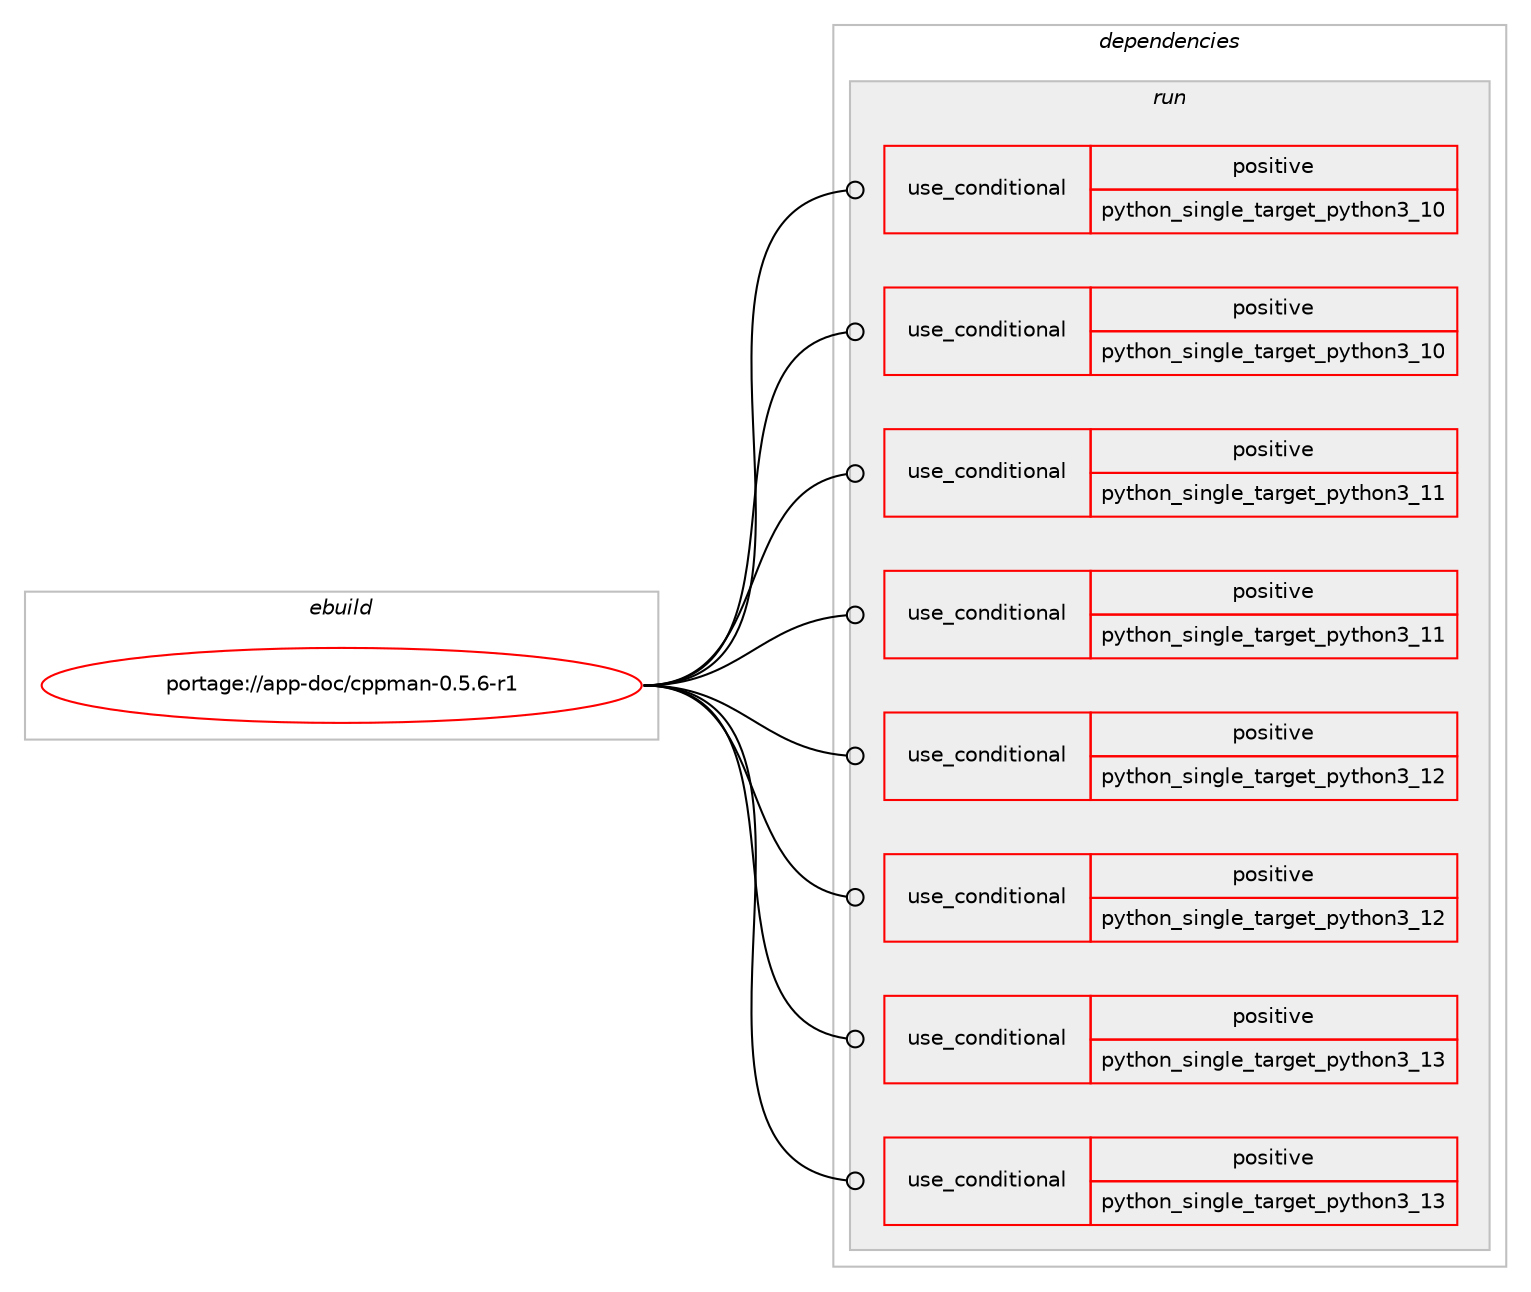 digraph prolog {

# *************
# Graph options
# *************

newrank=true;
concentrate=true;
compound=true;
graph [rankdir=LR,fontname=Helvetica,fontsize=10,ranksep=1.5];#, ranksep=2.5, nodesep=0.2];
edge  [arrowhead=vee];
node  [fontname=Helvetica,fontsize=10];

# **********
# The ebuild
# **********

subgraph cluster_leftcol {
color=gray;
rank=same;
label=<<i>ebuild</i>>;
id [label="portage://app-doc/cppman-0.5.6-r1", color=red, width=4, href="../app-doc/cppman-0.5.6-r1.svg"];
}

# ****************
# The dependencies
# ****************

subgraph cluster_midcol {
color=gray;
label=<<i>dependencies</i>>;
subgraph cluster_compile {
fillcolor="#eeeeee";
style=filled;
label=<<i>compile</i>>;
}
subgraph cluster_compileandrun {
fillcolor="#eeeeee";
style=filled;
label=<<i>compile and run</i>>;
}
subgraph cluster_run {
fillcolor="#eeeeee";
style=filled;
label=<<i>run</i>>;
subgraph cond3774 {
dependency6168 [label=<<TABLE BORDER="0" CELLBORDER="1" CELLSPACING="0" CELLPADDING="4"><TR><TD ROWSPAN="3" CELLPADDING="10">use_conditional</TD></TR><TR><TD>positive</TD></TR><TR><TD>python_single_target_python3_10</TD></TR></TABLE>>, shape=none, color=red];
# *** BEGIN UNKNOWN DEPENDENCY TYPE (TODO) ***
# dependency6168 -> package_dependency(portage://app-doc/cppman-0.5.6-r1,run,no,dev-lang,python,none,[,,],[slot(3.10)],[use(enable(sqlite),none),use(enable(threads),positive)])
# *** END UNKNOWN DEPENDENCY TYPE (TODO) ***

}
id:e -> dependency6168:w [weight=20,style="solid",arrowhead="odot"];
subgraph cond3775 {
dependency6169 [label=<<TABLE BORDER="0" CELLBORDER="1" CELLSPACING="0" CELLPADDING="4"><TR><TD ROWSPAN="3" CELLPADDING="10">use_conditional</TD></TR><TR><TD>positive</TD></TR><TR><TD>python_single_target_python3_10</TD></TR></TABLE>>, shape=none, color=red];
# *** BEGIN UNKNOWN DEPENDENCY TYPE (TODO) ***
# dependency6169 -> package_dependency(portage://app-doc/cppman-0.5.6-r1,run,no,dev-python,beautifulsoup4,none,[,,],[],[use(enable(python_targets_python3_10),negative)])
# *** END UNKNOWN DEPENDENCY TYPE (TODO) ***

# *** BEGIN UNKNOWN DEPENDENCY TYPE (TODO) ***
# dependency6169 -> package_dependency(portage://app-doc/cppman-0.5.6-r1,run,no,dev-python,html5lib,none,[,,],[],[use(enable(python_targets_python3_10),negative)])
# *** END UNKNOWN DEPENDENCY TYPE (TODO) ***

}
id:e -> dependency6169:w [weight=20,style="solid",arrowhead="odot"];
subgraph cond3776 {
dependency6170 [label=<<TABLE BORDER="0" CELLBORDER="1" CELLSPACING="0" CELLPADDING="4"><TR><TD ROWSPAN="3" CELLPADDING="10">use_conditional</TD></TR><TR><TD>positive</TD></TR><TR><TD>python_single_target_python3_11</TD></TR></TABLE>>, shape=none, color=red];
# *** BEGIN UNKNOWN DEPENDENCY TYPE (TODO) ***
# dependency6170 -> package_dependency(portage://app-doc/cppman-0.5.6-r1,run,no,dev-lang,python,none,[,,],[slot(3.11)],[use(enable(sqlite),none),use(enable(threads),positive)])
# *** END UNKNOWN DEPENDENCY TYPE (TODO) ***

}
id:e -> dependency6170:w [weight=20,style="solid",arrowhead="odot"];
subgraph cond3777 {
dependency6171 [label=<<TABLE BORDER="0" CELLBORDER="1" CELLSPACING="0" CELLPADDING="4"><TR><TD ROWSPAN="3" CELLPADDING="10">use_conditional</TD></TR><TR><TD>positive</TD></TR><TR><TD>python_single_target_python3_11</TD></TR></TABLE>>, shape=none, color=red];
# *** BEGIN UNKNOWN DEPENDENCY TYPE (TODO) ***
# dependency6171 -> package_dependency(portage://app-doc/cppman-0.5.6-r1,run,no,dev-python,beautifulsoup4,none,[,,],[],[use(enable(python_targets_python3_11),negative)])
# *** END UNKNOWN DEPENDENCY TYPE (TODO) ***

# *** BEGIN UNKNOWN DEPENDENCY TYPE (TODO) ***
# dependency6171 -> package_dependency(portage://app-doc/cppman-0.5.6-r1,run,no,dev-python,html5lib,none,[,,],[],[use(enable(python_targets_python3_11),negative)])
# *** END UNKNOWN DEPENDENCY TYPE (TODO) ***

}
id:e -> dependency6171:w [weight=20,style="solid",arrowhead="odot"];
subgraph cond3778 {
dependency6172 [label=<<TABLE BORDER="0" CELLBORDER="1" CELLSPACING="0" CELLPADDING="4"><TR><TD ROWSPAN="3" CELLPADDING="10">use_conditional</TD></TR><TR><TD>positive</TD></TR><TR><TD>python_single_target_python3_12</TD></TR></TABLE>>, shape=none, color=red];
# *** BEGIN UNKNOWN DEPENDENCY TYPE (TODO) ***
# dependency6172 -> package_dependency(portage://app-doc/cppman-0.5.6-r1,run,no,dev-lang,python,none,[,,],[slot(3.12)],[use(enable(sqlite),none),use(enable(threads),positive)])
# *** END UNKNOWN DEPENDENCY TYPE (TODO) ***

}
id:e -> dependency6172:w [weight=20,style="solid",arrowhead="odot"];
subgraph cond3779 {
dependency6173 [label=<<TABLE BORDER="0" CELLBORDER="1" CELLSPACING="0" CELLPADDING="4"><TR><TD ROWSPAN="3" CELLPADDING="10">use_conditional</TD></TR><TR><TD>positive</TD></TR><TR><TD>python_single_target_python3_12</TD></TR></TABLE>>, shape=none, color=red];
# *** BEGIN UNKNOWN DEPENDENCY TYPE (TODO) ***
# dependency6173 -> package_dependency(portage://app-doc/cppman-0.5.6-r1,run,no,dev-python,beautifulsoup4,none,[,,],[],[use(enable(python_targets_python3_12),negative)])
# *** END UNKNOWN DEPENDENCY TYPE (TODO) ***

# *** BEGIN UNKNOWN DEPENDENCY TYPE (TODO) ***
# dependency6173 -> package_dependency(portage://app-doc/cppman-0.5.6-r1,run,no,dev-python,html5lib,none,[,,],[],[use(enable(python_targets_python3_12),negative)])
# *** END UNKNOWN DEPENDENCY TYPE (TODO) ***

}
id:e -> dependency6173:w [weight=20,style="solid",arrowhead="odot"];
subgraph cond3780 {
dependency6174 [label=<<TABLE BORDER="0" CELLBORDER="1" CELLSPACING="0" CELLPADDING="4"><TR><TD ROWSPAN="3" CELLPADDING="10">use_conditional</TD></TR><TR><TD>positive</TD></TR><TR><TD>python_single_target_python3_13</TD></TR></TABLE>>, shape=none, color=red];
# *** BEGIN UNKNOWN DEPENDENCY TYPE (TODO) ***
# dependency6174 -> package_dependency(portage://app-doc/cppman-0.5.6-r1,run,no,dev-lang,python,none,[,,],[slot(3.13)],[use(enable(sqlite),none),use(enable(threads),positive)])
# *** END UNKNOWN DEPENDENCY TYPE (TODO) ***

}
id:e -> dependency6174:w [weight=20,style="solid",arrowhead="odot"];
subgraph cond3781 {
dependency6175 [label=<<TABLE BORDER="0" CELLBORDER="1" CELLSPACING="0" CELLPADDING="4"><TR><TD ROWSPAN="3" CELLPADDING="10">use_conditional</TD></TR><TR><TD>positive</TD></TR><TR><TD>python_single_target_python3_13</TD></TR></TABLE>>, shape=none, color=red];
# *** BEGIN UNKNOWN DEPENDENCY TYPE (TODO) ***
# dependency6175 -> package_dependency(portage://app-doc/cppman-0.5.6-r1,run,no,dev-python,beautifulsoup4,none,[,,],[],[use(enable(python_targets_python3_13),negative)])
# *** END UNKNOWN DEPENDENCY TYPE (TODO) ***

# *** BEGIN UNKNOWN DEPENDENCY TYPE (TODO) ***
# dependency6175 -> package_dependency(portage://app-doc/cppman-0.5.6-r1,run,no,dev-python,html5lib,none,[,,],[],[use(enable(python_targets_python3_13),negative)])
# *** END UNKNOWN DEPENDENCY TYPE (TODO) ***

}
id:e -> dependency6175:w [weight=20,style="solid",arrowhead="odot"];
# *** BEGIN UNKNOWN DEPENDENCY TYPE (TODO) ***
# id -> package_dependency(portage://app-doc/cppman-0.5.6-r1,run,no,sys-apps,groff,none,[,,],[],[])
# *** END UNKNOWN DEPENDENCY TYPE (TODO) ***

}
}

# **************
# The candidates
# **************

subgraph cluster_choices {
rank=same;
color=gray;
label=<<i>candidates</i>>;

}

}

